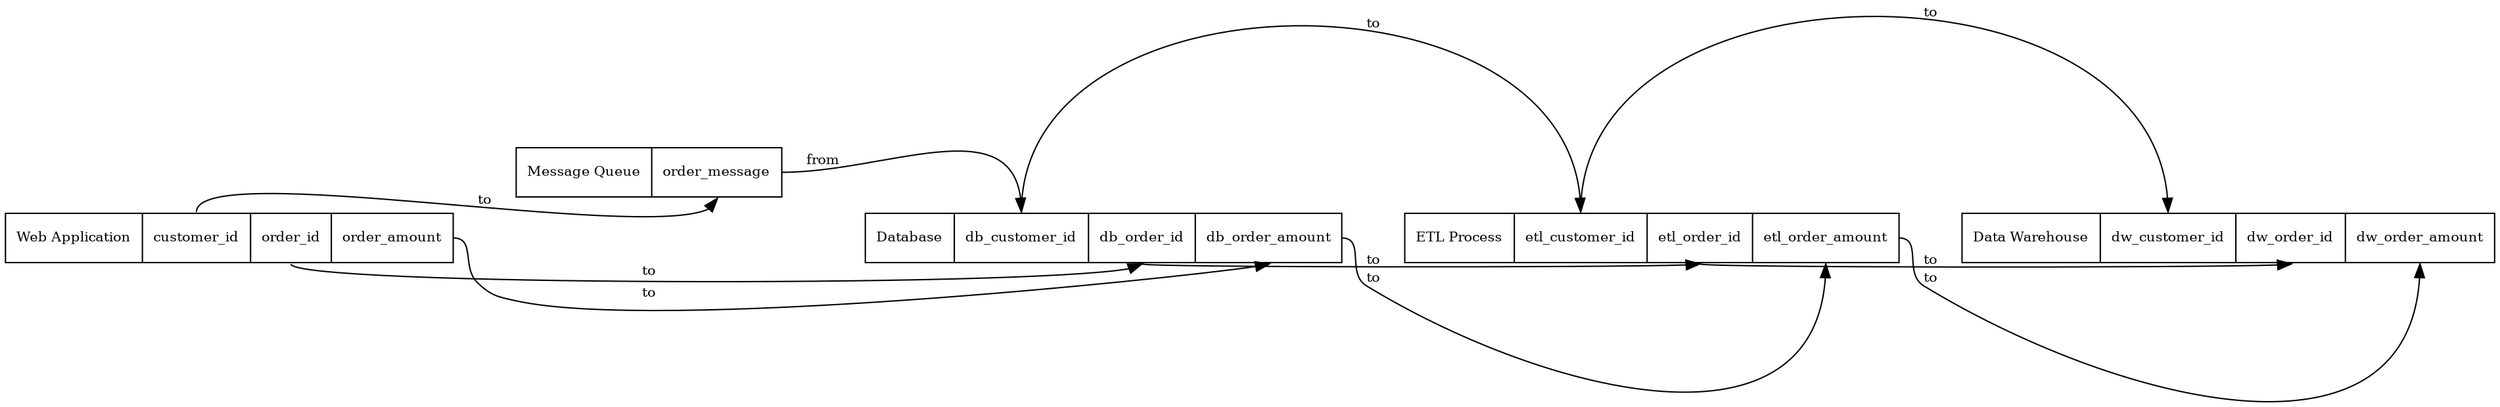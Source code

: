 digraph G {
    // Define the overall graph attributes
    rankdir=LR;
    node [shape=record, fontsize=10];
    edge [fontsize=10];

    // Define the components with fields inside them
    component1 [label="{Web Application|<f1> customer_id|<f2> order_id|<f3> order_amount}"];
    component2 [label="{Message Queue|<f4> order_message}"];
    component3 [label="{Database|<f5> db_customer_id|<f6> db_order_id|<f7> db_order_amount}"];
    component4 [label="{ETL Process|<f8> etl_customer_id|<f9> etl_order_id|<f10> etl_order_amount}"];
    component5 [label="{Data Warehouse|<f11> dw_customer_id|<f12> dw_order_id|<f13> dw_order_amount}"];

    // Define the edges representing data flow between fields
    component1:f1 -> component2:f4 [label="to"];
    component2:f4 -> component3:f5 [label="from"];
    component1:f2 -> component3:f6 [label="to"];
    component1:f3 -> component3:f7 [label="to"];
    component3:f5 -> component4:f8 [label="to"];
    component3:f6 -> component4:f9 [label="to"];
    component3:f7 -> component4:f10 [label="to"];
    component4:f8 -> component5:f11 [label="to"];
    component4:f9 -> component5:f12 [label="to"];
    component4:f10 -> component5:f13 [label="to"];
}
